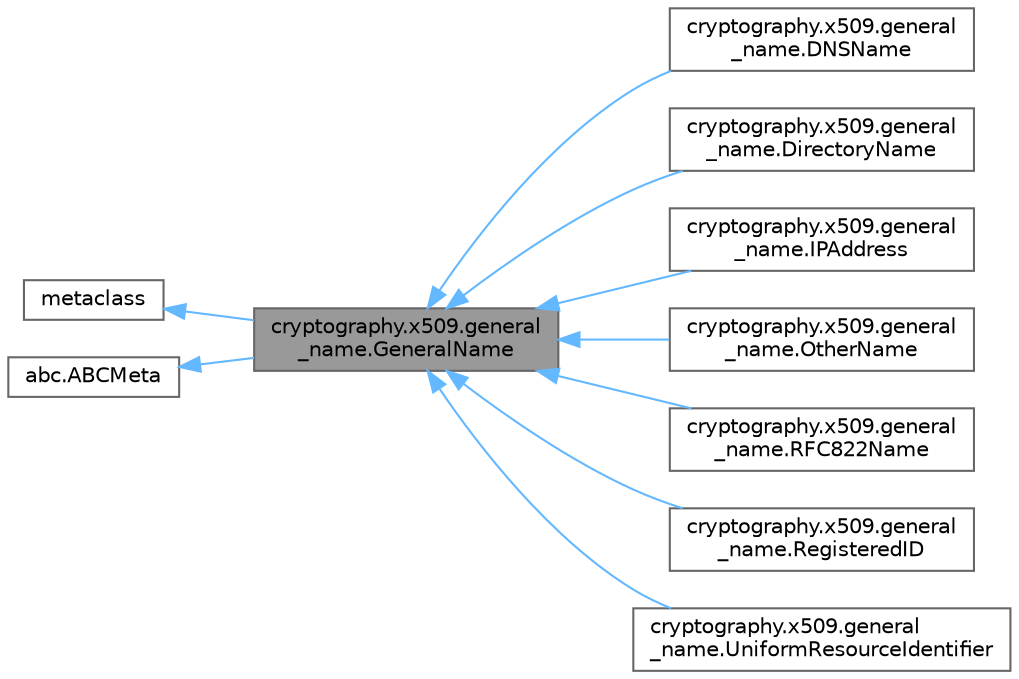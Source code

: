 digraph "cryptography.x509.general_name.GeneralName"
{
 // LATEX_PDF_SIZE
  bgcolor="transparent";
  edge [fontname=Helvetica,fontsize=10,labelfontname=Helvetica,labelfontsize=10];
  node [fontname=Helvetica,fontsize=10,shape=box,height=0.2,width=0.4];
  rankdir="LR";
  Node1 [id="Node000001",label="cryptography.x509.general\l_name.GeneralName",height=0.2,width=0.4,color="gray40", fillcolor="grey60", style="filled", fontcolor="black",tooltip=" "];
  Node2 -> Node1 [id="edge1_Node000001_Node000002",dir="back",color="steelblue1",style="solid",tooltip=" "];
  Node2 [id="Node000002",label="metaclass",height=0.2,width=0.4,color="gray40", fillcolor="white", style="filled",tooltip=" "];
  Node3 -> Node1 [id="edge2_Node000001_Node000003",dir="back",color="steelblue1",style="solid",tooltip=" "];
  Node3 [id="Node000003",label="abc.ABCMeta",height=0.2,width=0.4,color="gray40", fillcolor="white", style="filled",tooltip=" "];
  Node1 -> Node4 [id="edge3_Node000001_Node000004",dir="back",color="steelblue1",style="solid",tooltip=" "];
  Node4 [id="Node000004",label="cryptography.x509.general\l_name.DNSName",height=0.2,width=0.4,color="gray40", fillcolor="white", style="filled",URL="$classcryptography_1_1x509_1_1general__name_1_1_d_n_s_name.html",tooltip=" "];
  Node1 -> Node5 [id="edge4_Node000001_Node000005",dir="back",color="steelblue1",style="solid",tooltip=" "];
  Node5 [id="Node000005",label="cryptography.x509.general\l_name.DirectoryName",height=0.2,width=0.4,color="gray40", fillcolor="white", style="filled",URL="$classcryptography_1_1x509_1_1general__name_1_1_directory_name.html",tooltip=" "];
  Node1 -> Node6 [id="edge5_Node000001_Node000006",dir="back",color="steelblue1",style="solid",tooltip=" "];
  Node6 [id="Node000006",label="cryptography.x509.general\l_name.IPAddress",height=0.2,width=0.4,color="gray40", fillcolor="white", style="filled",URL="$classcryptography_1_1x509_1_1general__name_1_1_i_p_address.html",tooltip=" "];
  Node1 -> Node7 [id="edge6_Node000001_Node000007",dir="back",color="steelblue1",style="solid",tooltip=" "];
  Node7 [id="Node000007",label="cryptography.x509.general\l_name.OtherName",height=0.2,width=0.4,color="gray40", fillcolor="white", style="filled",URL="$classcryptography_1_1x509_1_1general__name_1_1_other_name.html",tooltip=" "];
  Node1 -> Node8 [id="edge7_Node000001_Node000008",dir="back",color="steelblue1",style="solid",tooltip=" "];
  Node8 [id="Node000008",label="cryptography.x509.general\l_name.RFC822Name",height=0.2,width=0.4,color="gray40", fillcolor="white", style="filled",URL="$classcryptography_1_1x509_1_1general__name_1_1_r_f_c822_name.html",tooltip=" "];
  Node1 -> Node9 [id="edge8_Node000001_Node000009",dir="back",color="steelblue1",style="solid",tooltip=" "];
  Node9 [id="Node000009",label="cryptography.x509.general\l_name.RegisteredID",height=0.2,width=0.4,color="gray40", fillcolor="white", style="filled",URL="$classcryptography_1_1x509_1_1general__name_1_1_registered_i_d.html",tooltip=" "];
  Node1 -> Node10 [id="edge9_Node000001_Node000010",dir="back",color="steelblue1",style="solid",tooltip=" "];
  Node10 [id="Node000010",label="cryptography.x509.general\l_name.UniformResourceIdentifier",height=0.2,width=0.4,color="gray40", fillcolor="white", style="filled",URL="$classcryptography_1_1x509_1_1general__name_1_1_uniform_resource_identifier.html",tooltip=" "];
}

